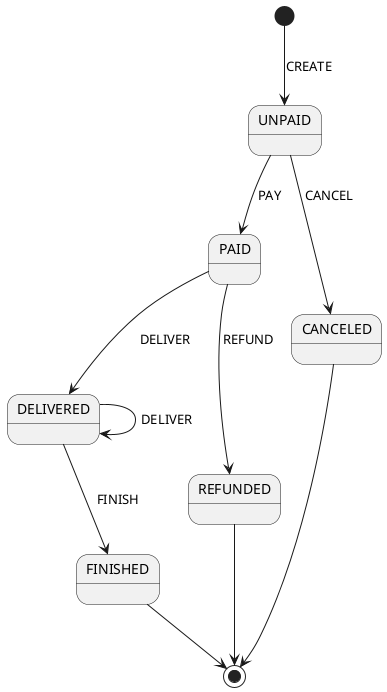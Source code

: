 @startuml
[*] --> UNPAID : CREATE
PAID --> DELIVERED : DELIVER
PAID --> REFUNDED : REFUND
DELIVERED --> FINISHED : FINISH
DELIVERED --> DELIVERED : DELIVER
UNPAID --> CANCELED : CANCEL
UNPAID --> PAID : PAY
CANCELED --> [*]
REFUNDED --> [*]
FINISHED --> [*]
@enduml